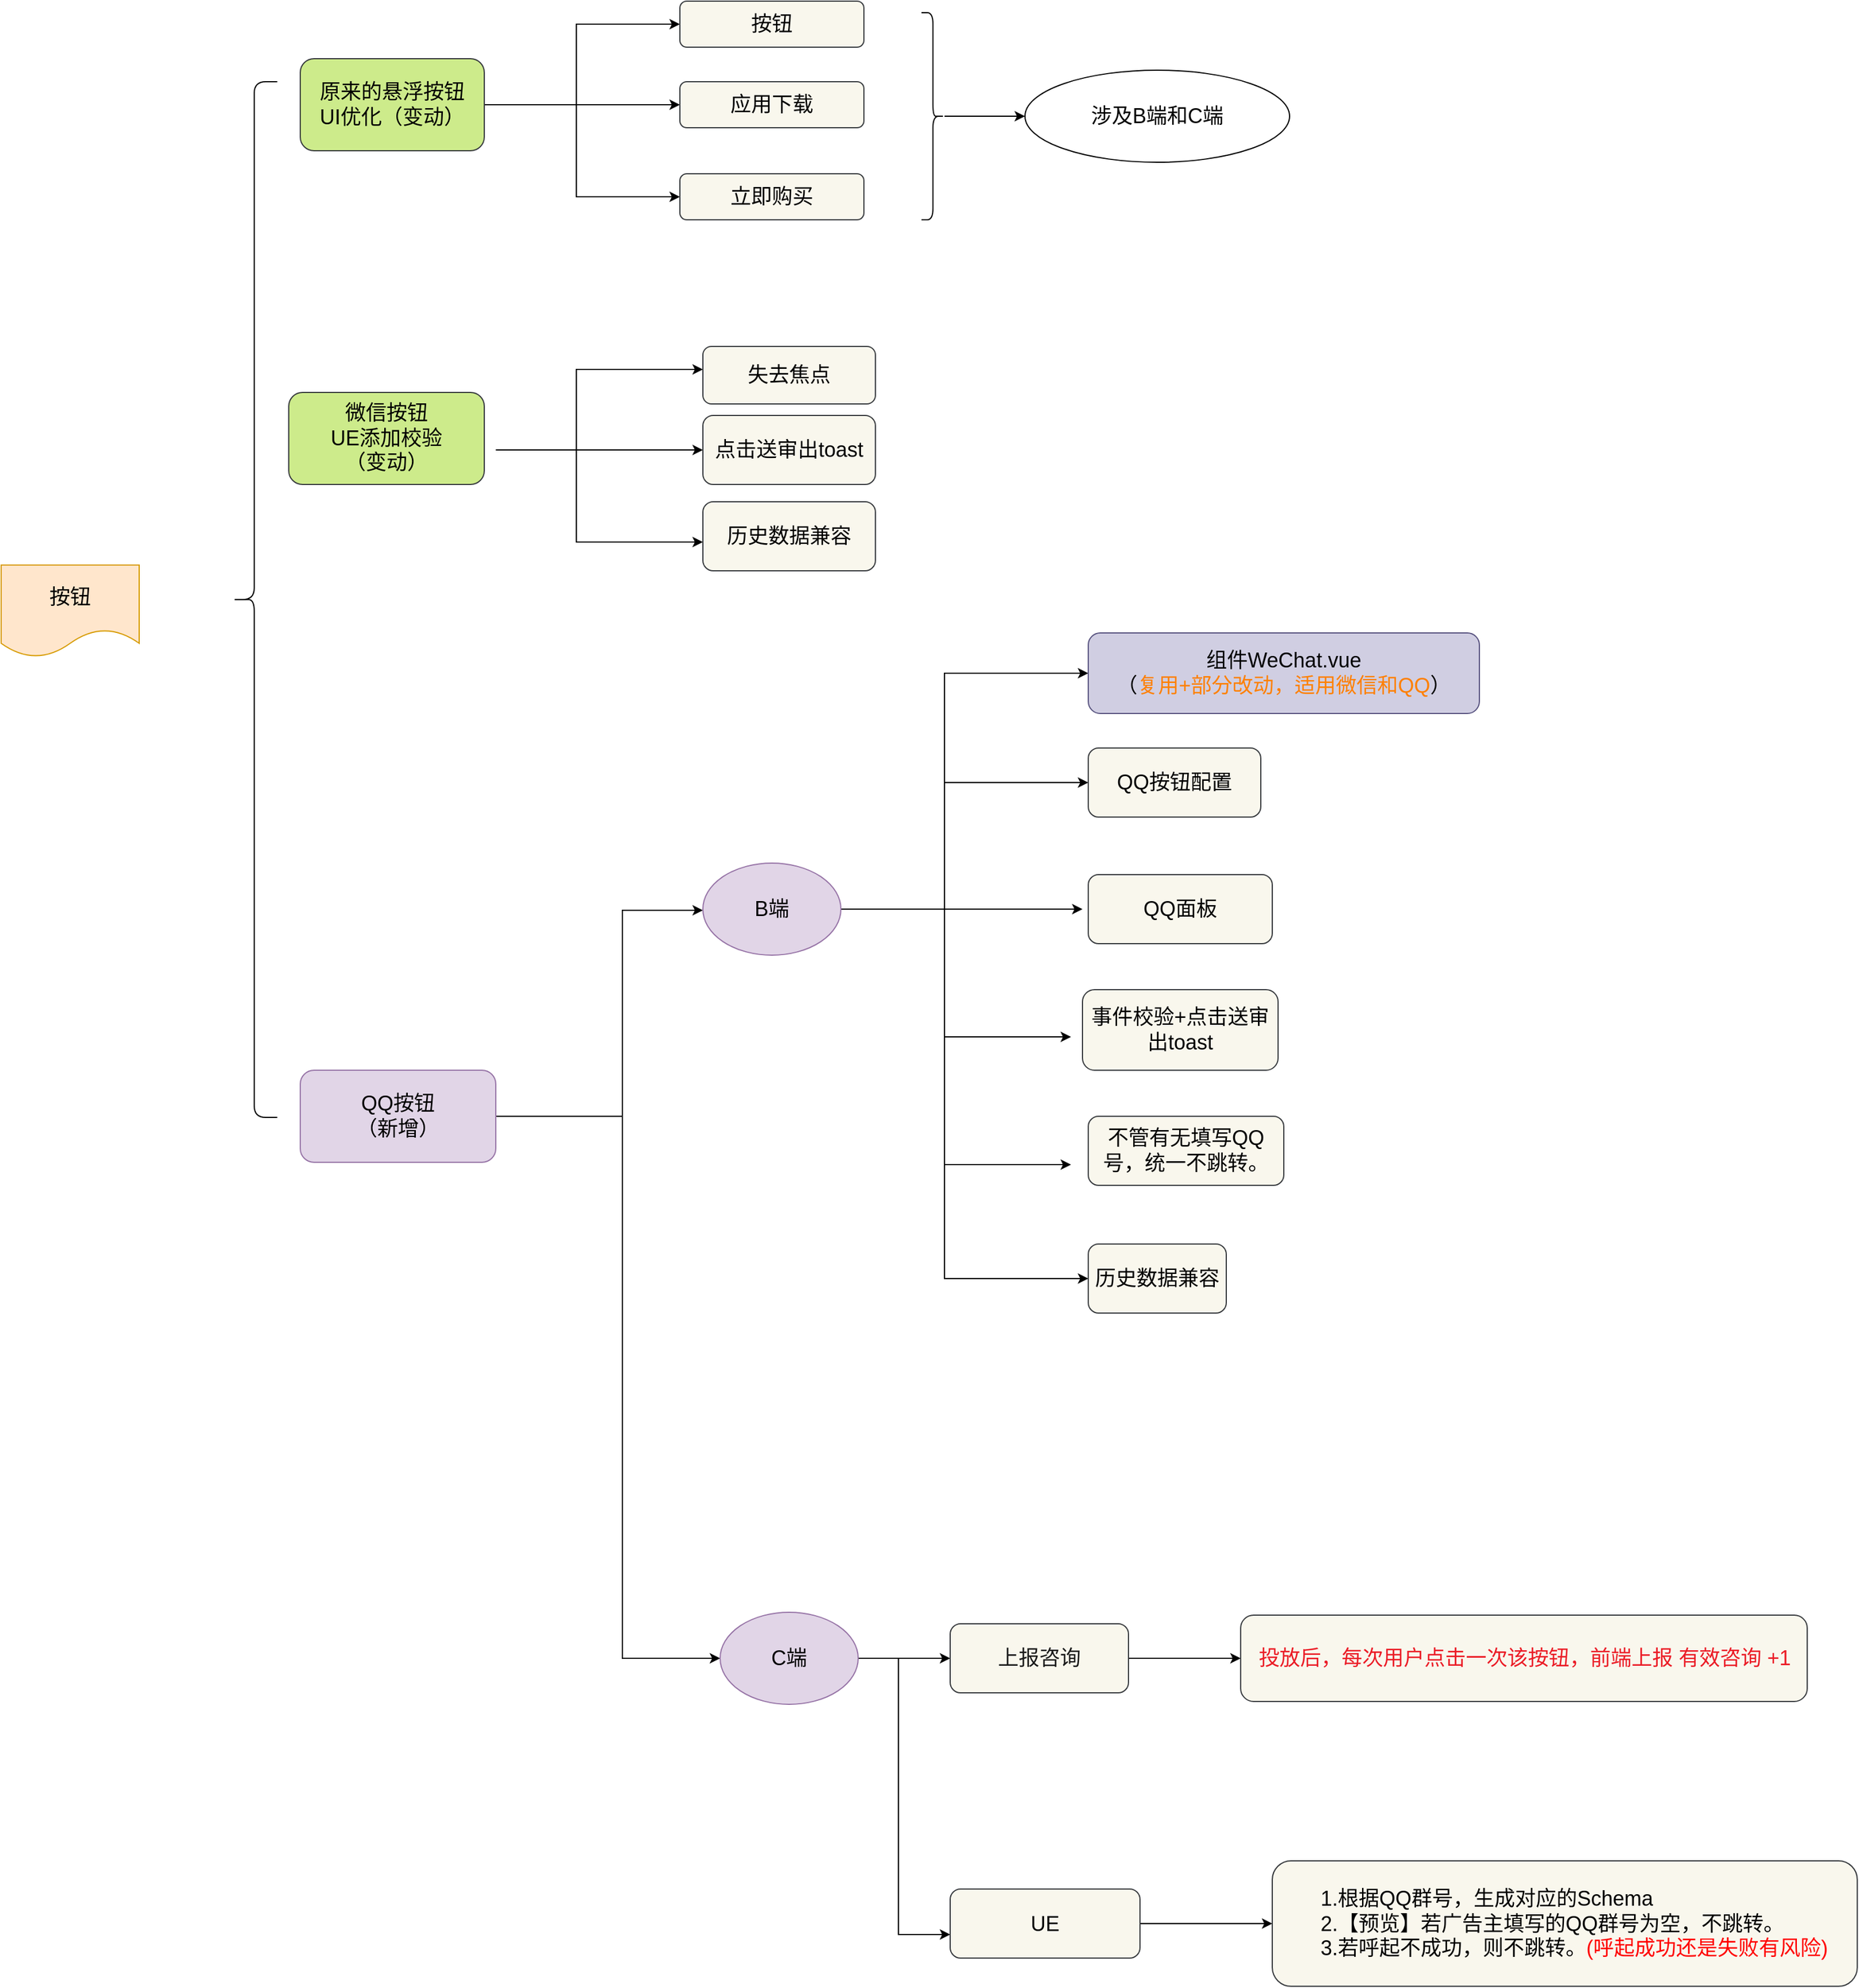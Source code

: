 <mxfile version="14.2.9" type="github">
  <diagram id="C5RBs43oDa-KdzZeNtuy" name="Page-1">
    <mxGraphModel dx="847" dy="623" grid="1" gridSize="10" guides="1" tooltips="1" connect="1" arrows="1" fold="1" page="1" pageScale="1" pageWidth="827" pageHeight="1169" math="0" shadow="0">
      <root>
        <mxCell id="WIyWlLk6GJQsqaUBKTNV-0" />
        <mxCell id="WIyWlLk6GJQsqaUBKTNV-1" parent="WIyWlLk6GJQsqaUBKTNV-0" />
        <mxCell id="DtLnhYHrFQpBKFthqQRD-1" value="&lt;font style=&quot;font-size: 18px&quot;&gt;按钮&lt;/font&gt;" style="shape=document;whiteSpace=wrap;html=1;boundedLbl=1;fillColor=#ffe6cc;strokeColor=#d79b00;" vertex="1" parent="WIyWlLk6GJQsqaUBKTNV-1">
          <mxGeometry x="20" y="630" width="120" height="80" as="geometry" />
        </mxCell>
        <mxCell id="DtLnhYHrFQpBKFthqQRD-2" value="" style="shape=curlyBracket;whiteSpace=wrap;html=1;rounded=1;" vertex="1" parent="WIyWlLk6GJQsqaUBKTNV-1">
          <mxGeometry x="220" y="210" width="40" height="900" as="geometry" />
        </mxCell>
        <mxCell id="DtLnhYHrFQpBKFthqQRD-17" value="" style="edgeStyle=orthogonalEdgeStyle;rounded=0;orthogonalLoop=1;jettySize=auto;html=1;" edge="1" parent="WIyWlLk6GJQsqaUBKTNV-1" source="DtLnhYHrFQpBKFthqQRD-10" target="DtLnhYHrFQpBKFthqQRD-16">
          <mxGeometry relative="1" as="geometry">
            <Array as="points">
              <mxPoint x="520" y="230" />
              <mxPoint x="520" y="160" />
            </Array>
          </mxGeometry>
        </mxCell>
        <mxCell id="DtLnhYHrFQpBKFthqQRD-19" value="" style="edgeStyle=orthogonalEdgeStyle;rounded=0;orthogonalLoop=1;jettySize=auto;html=1;entryX=0;entryY=0.5;entryDx=0;entryDy=0;" edge="1" parent="WIyWlLk6GJQsqaUBKTNV-1" source="DtLnhYHrFQpBKFthqQRD-10" target="DtLnhYHrFQpBKFthqQRD-18">
          <mxGeometry relative="1" as="geometry">
            <mxPoint x="530" y="280" as="targetPoint" />
            <Array as="points">
              <mxPoint x="490" y="230" />
              <mxPoint x="490" y="230" />
            </Array>
          </mxGeometry>
        </mxCell>
        <mxCell id="DtLnhYHrFQpBKFthqQRD-23" value="" style="edgeStyle=orthogonalEdgeStyle;rounded=0;orthogonalLoop=1;jettySize=auto;html=1;" edge="1" parent="WIyWlLk6GJQsqaUBKTNV-1" source="DtLnhYHrFQpBKFthqQRD-10" target="DtLnhYHrFQpBKFthqQRD-22">
          <mxGeometry relative="1" as="geometry">
            <Array as="points">
              <mxPoint x="520" y="230" />
              <mxPoint x="520" y="310" />
            </Array>
          </mxGeometry>
        </mxCell>
        <mxCell id="DtLnhYHrFQpBKFthqQRD-10" value="&lt;font style=&quot;font-size: 18px&quot;&gt;原来的悬浮按钮&lt;br&gt;UI优化（变动）&lt;/font&gt;" style="rounded=1;whiteSpace=wrap;html=1;fillColor=#cdeb8b;strokeColor=#36393d;" vertex="1" parent="WIyWlLk6GJQsqaUBKTNV-1">
          <mxGeometry x="280" y="190" width="160" height="80" as="geometry" />
        </mxCell>
        <mxCell id="DtLnhYHrFQpBKFthqQRD-25" value="" style="edgeStyle=orthogonalEdgeStyle;rounded=0;orthogonalLoop=1;jettySize=auto;html=1;" edge="1" parent="WIyWlLk6GJQsqaUBKTNV-1" target="DtLnhYHrFQpBKFthqQRD-24">
          <mxGeometry relative="1" as="geometry">
            <mxPoint x="450" y="530" as="sourcePoint" />
            <Array as="points">
              <mxPoint x="450" y="530" />
              <mxPoint x="520" y="530" />
              <mxPoint x="520" y="460" />
            </Array>
          </mxGeometry>
        </mxCell>
        <mxCell id="DtLnhYHrFQpBKFthqQRD-31" value="" style="edgeStyle=orthogonalEdgeStyle;rounded=0;orthogonalLoop=1;jettySize=auto;html=1;" edge="1" parent="WIyWlLk6GJQsqaUBKTNV-1" target="DtLnhYHrFQpBKFthqQRD-30">
          <mxGeometry relative="1" as="geometry">
            <mxPoint x="450" y="530" as="sourcePoint" />
            <Array as="points">
              <mxPoint x="450" y="530" />
            </Array>
          </mxGeometry>
        </mxCell>
        <mxCell id="DtLnhYHrFQpBKFthqQRD-38" value="" style="edgeStyle=orthogonalEdgeStyle;rounded=0;orthogonalLoop=1;jettySize=auto;html=1;" edge="1" parent="WIyWlLk6GJQsqaUBKTNV-1" target="DtLnhYHrFQpBKFthqQRD-37">
          <mxGeometry relative="1" as="geometry">
            <mxPoint x="450" y="530" as="sourcePoint" />
            <Array as="points">
              <mxPoint x="450" y="530" />
              <mxPoint x="520" y="530" />
              <mxPoint x="520" y="610" />
            </Array>
          </mxGeometry>
        </mxCell>
        <mxCell id="DtLnhYHrFQpBKFthqQRD-11" value="&lt;font style=&quot;font-size: 18px&quot;&gt;微信按钮&lt;br&gt;UE添加校验&lt;br&gt;（变动）&lt;br&gt;&lt;/font&gt;" style="rounded=1;whiteSpace=wrap;html=1;fillColor=#cdeb8b;strokeColor=#36393d;" vertex="1" parent="WIyWlLk6GJQsqaUBKTNV-1">
          <mxGeometry x="270" y="480" width="170" height="80" as="geometry" />
        </mxCell>
        <mxCell id="DtLnhYHrFQpBKFthqQRD-16" value="&lt;font style=&quot;font-size: 18px&quot;&gt;按钮&lt;/font&gt;" style="whiteSpace=wrap;html=1;rounded=1;strokeColor=#36393d;fillColor=#f9f7ed;" vertex="1" parent="WIyWlLk6GJQsqaUBKTNV-1">
          <mxGeometry x="610" y="140" width="160" height="40" as="geometry" />
        </mxCell>
        <mxCell id="DtLnhYHrFQpBKFthqQRD-18" value="&lt;font style=&quot;font-size: 18px&quot;&gt;应用下载&lt;/font&gt;" style="whiteSpace=wrap;html=1;rounded=1;strokeColor=#36393d;fillColor=#f9f7ed;" vertex="1" parent="WIyWlLk6GJQsqaUBKTNV-1">
          <mxGeometry x="610" y="210" width="160" height="40" as="geometry" />
        </mxCell>
        <mxCell id="DtLnhYHrFQpBKFthqQRD-22" value="&lt;font style=&quot;font-size: 18px&quot;&gt;立即购买&lt;/font&gt;" style="whiteSpace=wrap;html=1;rounded=1;strokeColor=#36393d;fillColor=#f9f7ed;" vertex="1" parent="WIyWlLk6GJQsqaUBKTNV-1">
          <mxGeometry x="610" y="290" width="160" height="40" as="geometry" />
        </mxCell>
        <mxCell id="DtLnhYHrFQpBKFthqQRD-24" value="&lt;font style=&quot;font-size: 18px&quot;&gt;失去焦点&lt;/font&gt;" style="whiteSpace=wrap;html=1;rounded=1;strokeColor=#36393d;fillColor=#f9f7ed;" vertex="1" parent="WIyWlLk6GJQsqaUBKTNV-1">
          <mxGeometry x="630" y="440" width="150" height="50" as="geometry" />
        </mxCell>
        <mxCell id="DtLnhYHrFQpBKFthqQRD-30" value="&lt;font style=&quot;font-size: 18px&quot;&gt;点击送审出toast&lt;/font&gt;" style="whiteSpace=wrap;html=1;rounded=1;strokeColor=#36393d;fillColor=#f9f7ed;" vertex="1" parent="WIyWlLk6GJQsqaUBKTNV-1">
          <mxGeometry x="630" y="500" width="150" height="60" as="geometry" />
        </mxCell>
        <mxCell id="DtLnhYHrFQpBKFthqQRD-32" value="" style="edgeStyle=orthogonalEdgeStyle;rounded=0;orthogonalLoop=1;jettySize=auto;html=1;exitX=1;exitY=0.5;exitDx=0;exitDy=0;" edge="1" source="DtLnhYHrFQpBKFthqQRD-50" target="DtLnhYHrFQpBKFthqQRD-35" parent="WIyWlLk6GJQsqaUBKTNV-1">
          <mxGeometry relative="1" as="geometry">
            <Array as="points">
              <mxPoint x="840" y="929" />
              <mxPoint x="840" y="724" />
            </Array>
          </mxGeometry>
        </mxCell>
        <mxCell id="DtLnhYHrFQpBKFthqQRD-33" value="" style="edgeStyle=orthogonalEdgeStyle;rounded=0;orthogonalLoop=1;jettySize=auto;html=1;" edge="1" target="DtLnhYHrFQpBKFthqQRD-36" parent="WIyWlLk6GJQsqaUBKTNV-1">
          <mxGeometry relative="1" as="geometry">
            <mxPoint x="840" y="819" as="sourcePoint" />
            <Array as="points">
              <mxPoint x="840" y="819" />
              <mxPoint x="840" y="819" />
            </Array>
          </mxGeometry>
        </mxCell>
        <mxCell id="DtLnhYHrFQpBKFthqQRD-51" value="" style="edgeStyle=orthogonalEdgeStyle;rounded=0;orthogonalLoop=1;jettySize=auto;html=1;" edge="1" parent="WIyWlLk6GJQsqaUBKTNV-1" source="DtLnhYHrFQpBKFthqQRD-34" target="DtLnhYHrFQpBKFthqQRD-50">
          <mxGeometry relative="1" as="geometry">
            <Array as="points">
              <mxPoint x="560" y="1109" />
              <mxPoint x="560" y="930" />
            </Array>
          </mxGeometry>
        </mxCell>
        <mxCell id="DtLnhYHrFQpBKFthqQRD-62" value="" style="edgeStyle=orthogonalEdgeStyle;rounded=0;orthogonalLoop=1;jettySize=auto;html=1;" edge="1" parent="WIyWlLk6GJQsqaUBKTNV-1" source="DtLnhYHrFQpBKFthqQRD-34" target="DtLnhYHrFQpBKFthqQRD-61">
          <mxGeometry relative="1" as="geometry">
            <Array as="points">
              <mxPoint x="560" y="1109" />
              <mxPoint x="560" y="1580" />
            </Array>
          </mxGeometry>
        </mxCell>
        <mxCell id="DtLnhYHrFQpBKFthqQRD-34" value="&lt;font style=&quot;font-size: 18px&quot;&gt;QQ按钮&lt;br&gt;（新增）&lt;br&gt;&lt;/font&gt;" style="rounded=1;whiteSpace=wrap;html=1;fillColor=#e1d5e7;strokeColor=#9673a6;" vertex="1" parent="WIyWlLk6GJQsqaUBKTNV-1">
          <mxGeometry x="280" y="1069" width="170" height="80" as="geometry" />
        </mxCell>
        <mxCell id="DtLnhYHrFQpBKFthqQRD-35" value="&lt;span style=&quot;font-size: 18px&quot;&gt;组件WeChat.vue&lt;br&gt;（&lt;font color=&quot;#ff8000&quot;&gt;复用+部分改动，适用微信和QQ&lt;/font&gt;）&lt;br&gt;&lt;/span&gt;" style="whiteSpace=wrap;html=1;rounded=1;strokeColor=#56517e;fillColor=#d0cee2;" vertex="1" parent="WIyWlLk6GJQsqaUBKTNV-1">
          <mxGeometry x="965" y="689" width="340" height="70" as="geometry" />
        </mxCell>
        <mxCell id="DtLnhYHrFQpBKFthqQRD-36" value="&lt;span style=&quot;font-size: 18px&quot;&gt;QQ按钮配置&lt;/span&gt;" style="whiteSpace=wrap;html=1;rounded=1;strokeColor=#36393d;fillColor=#f9f7ed;" vertex="1" parent="WIyWlLk6GJQsqaUBKTNV-1">
          <mxGeometry x="965" y="789" width="150" height="60" as="geometry" />
        </mxCell>
        <mxCell id="DtLnhYHrFQpBKFthqQRD-37" value="&lt;font style=&quot;font-size: 18px&quot;&gt;历史数据兼容&lt;/font&gt;" style="whiteSpace=wrap;html=1;rounded=1;strokeColor=#36393d;fillColor=#f9f7ed;" vertex="1" parent="WIyWlLk6GJQsqaUBKTNV-1">
          <mxGeometry x="630" y="575" width="150" height="60" as="geometry" />
        </mxCell>
        <mxCell id="DtLnhYHrFQpBKFthqQRD-42" value="&lt;span style=&quot;font-size: 18px&quot;&gt;事件校验+点击送审出toast&lt;/span&gt;&lt;span style=&quot;font-size: 18px&quot;&gt;&lt;br&gt;&lt;/span&gt;" style="whiteSpace=wrap;html=1;rounded=1;strokeColor=#36393d;fillColor=#f9f7ed;" vertex="1" parent="WIyWlLk6GJQsqaUBKTNV-1">
          <mxGeometry x="960" y="999" width="170" height="70" as="geometry" />
        </mxCell>
        <mxCell id="DtLnhYHrFQpBKFthqQRD-43" value="&lt;font style=&quot;font-size: 18px&quot;&gt;QQ面板&lt;/font&gt;" style="whiteSpace=wrap;html=1;rounded=1;strokeColor=#36393d;fillColor=#f9f7ed;" vertex="1" parent="WIyWlLk6GJQsqaUBKTNV-1">
          <mxGeometry x="965" y="899" width="160" height="60" as="geometry" />
        </mxCell>
        <mxCell id="DtLnhYHrFQpBKFthqQRD-45" value="&lt;font style=&quot;font-size: 18px&quot;&gt;不管有无填写QQ号，统一不跳转。&lt;/font&gt;" style="whiteSpace=wrap;html=1;rounded=1;strokeColor=#36393d;fillColor=#f9f7ed;" vertex="1" parent="WIyWlLk6GJQsqaUBKTNV-1">
          <mxGeometry x="965" y="1109" width="170" height="60" as="geometry" />
        </mxCell>
        <mxCell id="DtLnhYHrFQpBKFthqQRD-55" value="" style="edgeStyle=orthogonalEdgeStyle;rounded=0;orthogonalLoop=1;jettySize=auto;html=1;" edge="1" parent="WIyWlLk6GJQsqaUBKTNV-1" source="DtLnhYHrFQpBKFthqQRD-50">
          <mxGeometry relative="1" as="geometry">
            <mxPoint x="960" y="929" as="targetPoint" />
          </mxGeometry>
        </mxCell>
        <mxCell id="DtLnhYHrFQpBKFthqQRD-57" value="" style="edgeStyle=orthogonalEdgeStyle;rounded=0;orthogonalLoop=1;jettySize=auto;html=1;" edge="1" parent="WIyWlLk6GJQsqaUBKTNV-1" source="DtLnhYHrFQpBKFthqQRD-50">
          <mxGeometry relative="1" as="geometry">
            <mxPoint x="950" y="1040" as="targetPoint" />
            <Array as="points">
              <mxPoint x="840" y="929" />
              <mxPoint x="840" y="1040" />
            </Array>
          </mxGeometry>
        </mxCell>
        <mxCell id="DtLnhYHrFQpBKFthqQRD-66" value="" style="edgeStyle=orthogonalEdgeStyle;rounded=0;orthogonalLoop=1;jettySize=auto;html=1;" edge="1" parent="WIyWlLk6GJQsqaUBKTNV-1" source="DtLnhYHrFQpBKFthqQRD-50" target="DtLnhYHrFQpBKFthqQRD-65">
          <mxGeometry relative="1" as="geometry">
            <Array as="points">
              <mxPoint x="840" y="929" />
              <mxPoint x="840" y="1250" />
            </Array>
          </mxGeometry>
        </mxCell>
        <mxCell id="DtLnhYHrFQpBKFthqQRD-50" value="&lt;font style=&quot;font-size: 18px&quot;&gt;B端&lt;/font&gt;" style="ellipse;whiteSpace=wrap;html=1;rounded=1;strokeColor=#9673a6;fillColor=#e1d5e7;" vertex="1" parent="WIyWlLk6GJQsqaUBKTNV-1">
          <mxGeometry x="630" y="889" width="120" height="80" as="geometry" />
        </mxCell>
        <mxCell id="DtLnhYHrFQpBKFthqQRD-59" value="" style="edgeStyle=orthogonalEdgeStyle;rounded=0;orthogonalLoop=1;jettySize=auto;html=1;" edge="1" parent="WIyWlLk6GJQsqaUBKTNV-1">
          <mxGeometry relative="1" as="geometry">
            <mxPoint x="840" y="1040" as="sourcePoint" />
            <mxPoint x="950" y="1151.0" as="targetPoint" />
            <Array as="points">
              <mxPoint x="840" y="1040" />
              <mxPoint x="840" y="1151" />
            </Array>
          </mxGeometry>
        </mxCell>
        <mxCell id="DtLnhYHrFQpBKFthqQRD-68" value="" style="edgeStyle=orthogonalEdgeStyle;rounded=0;orthogonalLoop=1;jettySize=auto;html=1;" edge="1" parent="WIyWlLk6GJQsqaUBKTNV-1" source="DtLnhYHrFQpBKFthqQRD-61" target="DtLnhYHrFQpBKFthqQRD-67">
          <mxGeometry relative="1" as="geometry" />
        </mxCell>
        <mxCell id="DtLnhYHrFQpBKFthqQRD-75" value="" style="edgeStyle=orthogonalEdgeStyle;rounded=0;orthogonalLoop=1;jettySize=auto;html=1;" edge="1" parent="WIyWlLk6GJQsqaUBKTNV-1" source="DtLnhYHrFQpBKFthqQRD-61" target="DtLnhYHrFQpBKFthqQRD-74">
          <mxGeometry relative="1" as="geometry">
            <Array as="points">
              <mxPoint x="800" y="1580" />
              <mxPoint x="800" y="1820" />
              <mxPoint x="928" y="1820" />
            </Array>
          </mxGeometry>
        </mxCell>
        <mxCell id="DtLnhYHrFQpBKFthqQRD-61" value="&lt;font style=&quot;font-size: 18px&quot;&gt;C端&lt;/font&gt;" style="ellipse;whiteSpace=wrap;html=1;rounded=1;strokeColor=#9673a6;fillColor=#e1d5e7;" vertex="1" parent="WIyWlLk6GJQsqaUBKTNV-1">
          <mxGeometry x="645" y="1540" width="120" height="80" as="geometry" />
        </mxCell>
        <mxCell id="DtLnhYHrFQpBKFthqQRD-65" value="&lt;span style=&quot;font-size: 18px&quot;&gt;历史数据兼容&lt;/span&gt;" style="whiteSpace=wrap;html=1;rounded=1;strokeColor=#36393d;fillColor=#f9f7ed;" vertex="1" parent="WIyWlLk6GJQsqaUBKTNV-1">
          <mxGeometry x="965" y="1220" width="120" height="60" as="geometry" />
        </mxCell>
        <mxCell id="DtLnhYHrFQpBKFthqQRD-70" value="" style="edgeStyle=orthogonalEdgeStyle;rounded=0;orthogonalLoop=1;jettySize=auto;html=1;" edge="1" parent="WIyWlLk6GJQsqaUBKTNV-1" source="DtLnhYHrFQpBKFthqQRD-67" target="DtLnhYHrFQpBKFthqQRD-69">
          <mxGeometry relative="1" as="geometry" />
        </mxCell>
        <mxCell id="DtLnhYHrFQpBKFthqQRD-67" value="&lt;div style=&quot;text-align: left&quot;&gt;&lt;font color=&quot;#1a1a1a&quot; style=&quot;font-size: 18px&quot;&gt;上报咨询&lt;/font&gt;&lt;/div&gt;" style="whiteSpace=wrap;html=1;rounded=1;strokeColor=#36393d;fillColor=#f9f7ed;" vertex="1" parent="WIyWlLk6GJQsqaUBKTNV-1">
          <mxGeometry x="845" y="1550" width="155" height="60" as="geometry" />
        </mxCell>
        <mxCell id="DtLnhYHrFQpBKFthqQRD-69" value="&lt;span style=&quot;color: rgb(235 , 28 , 38) ; text-align: left&quot;&gt;&lt;font style=&quot;font-size: 18px&quot;&gt;投放后，每次用户点击一次该按钮，前端上报 有效咨询 +1&lt;/font&gt;&lt;/span&gt;" style="whiteSpace=wrap;html=1;rounded=1;strokeColor=#36393d;fillColor=#f9f7ed;" vertex="1" parent="WIyWlLk6GJQsqaUBKTNV-1">
          <mxGeometry x="1097.5" y="1542.5" width="492.5" height="75" as="geometry" />
        </mxCell>
        <mxCell id="DtLnhYHrFQpBKFthqQRD-73" value="" style="edgeStyle=orthogonalEdgeStyle;rounded=0;orthogonalLoop=1;jettySize=auto;html=1;" edge="1" parent="WIyWlLk6GJQsqaUBKTNV-1" source="DtLnhYHrFQpBKFthqQRD-71" target="DtLnhYHrFQpBKFthqQRD-72">
          <mxGeometry relative="1" as="geometry" />
        </mxCell>
        <mxCell id="DtLnhYHrFQpBKFthqQRD-71" value="" style="shape=curlyBracket;whiteSpace=wrap;html=1;rounded=1;direction=west;" vertex="1" parent="WIyWlLk6GJQsqaUBKTNV-1">
          <mxGeometry x="820" y="150" width="20" height="180" as="geometry" />
        </mxCell>
        <mxCell id="DtLnhYHrFQpBKFthqQRD-72" value="&lt;font style=&quot;font-size: 18px&quot;&gt;涉及B端和C端&lt;/font&gt;" style="ellipse;whiteSpace=wrap;html=1;rounded=1;" vertex="1" parent="WIyWlLk6GJQsqaUBKTNV-1">
          <mxGeometry x="910" y="200" width="230" height="80" as="geometry" />
        </mxCell>
        <mxCell id="DtLnhYHrFQpBKFthqQRD-77" value="" style="edgeStyle=orthogonalEdgeStyle;rounded=0;orthogonalLoop=1;jettySize=auto;html=1;" edge="1" parent="WIyWlLk6GJQsqaUBKTNV-1" source="DtLnhYHrFQpBKFthqQRD-74" target="DtLnhYHrFQpBKFthqQRD-76">
          <mxGeometry relative="1" as="geometry" />
        </mxCell>
        <mxCell id="DtLnhYHrFQpBKFthqQRD-74" value="&lt;font style=&quot;font-size: 18px&quot;&gt;UE&lt;/font&gt;" style="whiteSpace=wrap;html=1;rounded=1;strokeColor=#36393d;fillColor=#f9f7ed;" vertex="1" parent="WIyWlLk6GJQsqaUBKTNV-1">
          <mxGeometry x="845" y="1780.5" width="165" height="60" as="geometry" />
        </mxCell>
        <mxCell id="DtLnhYHrFQpBKFthqQRD-76" value="&lt;blockquote style=&quot;margin: 0px 0px 0px 40px ; border: none ; padding: 0px ; font-size: 18px&quot;&gt;&lt;div&gt;&lt;font style=&quot;font-size: 18px&quot;&gt;&lt;br&gt;&lt;/font&gt;&lt;/div&gt;&lt;div&gt;&lt;font style=&quot;font-size: 18px&quot;&gt;1.根据QQ群号，生成对应的Schema&lt;/font&gt;&lt;/div&gt;&lt;div&gt;&lt;font style=&quot;font-size: 18px&quot;&gt;2.【预览】若广告主填写的QQ群号为空，不跳转。&lt;/font&gt;&lt;/div&gt;&lt;div&gt;&lt;font style=&quot;font-size: 18px&quot;&gt;3.若呼起不成功，则不跳转。&lt;font color=&quot;#ff0000&quot; style=&quot;font-size: 18px&quot;&gt;(呼起成功还是失败有风险)&lt;/font&gt;&lt;/font&gt;&lt;/div&gt;&lt;/blockquote&gt;&lt;div style=&quot;font-size: 18px&quot;&gt;&lt;br&gt;&lt;/div&gt;" style="whiteSpace=wrap;html=1;rounded=1;strokeColor=#36393d;fillColor=#f9f7ed;align=left;" vertex="1" parent="WIyWlLk6GJQsqaUBKTNV-1">
          <mxGeometry x="1125" y="1756" width="508.5" height="109" as="geometry" />
        </mxCell>
      </root>
    </mxGraphModel>
  </diagram>
</mxfile>
